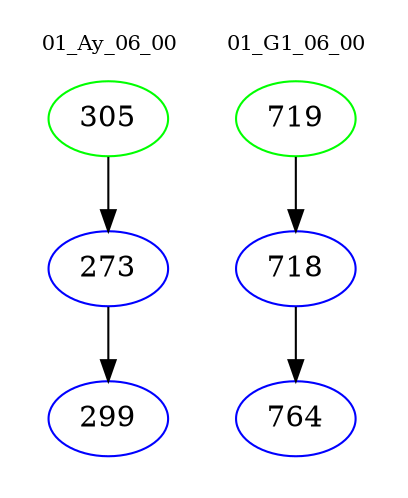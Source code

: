 digraph{
subgraph cluster_0 {
color = white
label = "01_Ay_06_00";
fontsize=10;
T0_305 [label="305", color="green"]
T0_305 -> T0_273 [color="black"]
T0_273 [label="273", color="blue"]
T0_273 -> T0_299 [color="black"]
T0_299 [label="299", color="blue"]
}
subgraph cluster_1 {
color = white
label = "01_G1_06_00";
fontsize=10;
T1_719 [label="719", color="green"]
T1_719 -> T1_718 [color="black"]
T1_718 [label="718", color="blue"]
T1_718 -> T1_764 [color="black"]
T1_764 [label="764", color="blue"]
}
}
